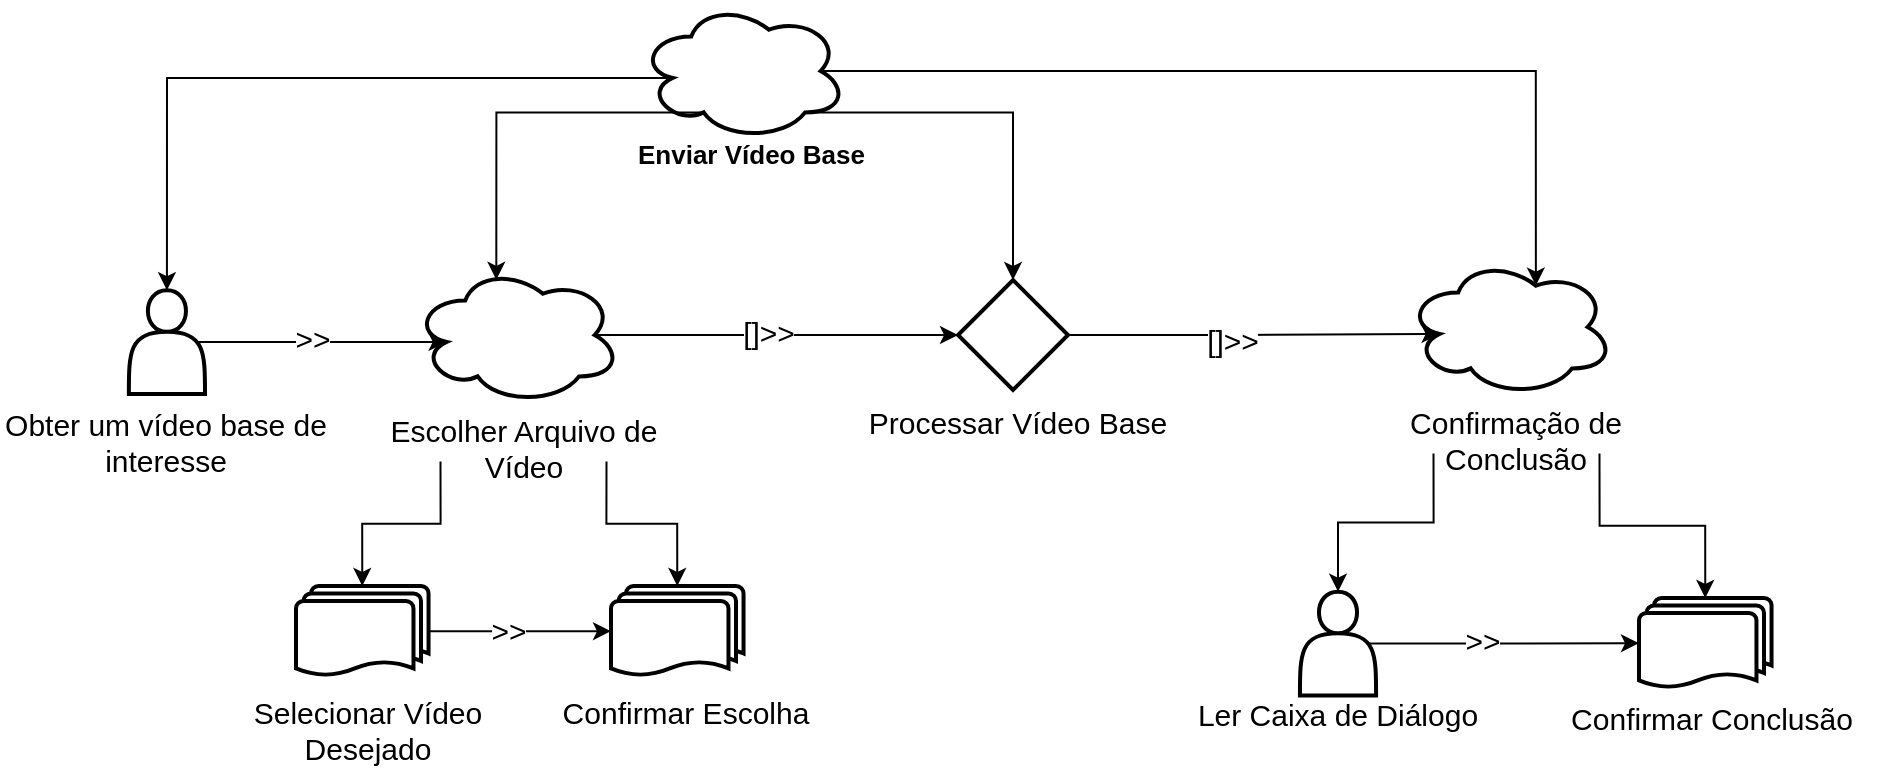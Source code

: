 <mxfile version="28.2.5">
  <diagram id="Il9Fi1deLX2TvpJTLiLy" name="Página-1">
    <mxGraphModel dx="2328" dy="556" grid="0" gridSize="10" guides="1" tooltips="1" connect="1" arrows="1" fold="1" page="0" pageScale="1" pageWidth="827" pageHeight="1169" math="0" shadow="0">
      <root>
        <mxCell id="0" />
        <mxCell id="1" parent="0" />
        <mxCell id="XDs6qOpa_2APzOStyn8Z-67" value="" style="group" parent="1" vertex="1" connectable="0">
          <mxGeometry x="-378.25" y="448" width="166" height="97.73" as="geometry" />
        </mxCell>
        <mxCell id="XDs6qOpa_2APzOStyn8Z-58" value="" style="ellipse;shape=cloud;whiteSpace=wrap;html=1;strokeWidth=2;" parent="XDs6qOpa_2APzOStyn8Z-67" vertex="1">
          <mxGeometry x="28" width="103.5" height="69" as="geometry" />
        </mxCell>
        <mxCell id="XDs6qOpa_2APzOStyn8Z-59" value="&lt;span style=&quot;font-size: 15px;&quot;&gt;Escolher Arquivo de Vídeo&lt;/span&gt;" style="text;whiteSpace=wrap;html=1;labelBackgroundColor=none;align=center;" parent="XDs6qOpa_2APzOStyn8Z-67" vertex="1">
          <mxGeometry y="67.45" width="166" height="30.28" as="geometry" />
        </mxCell>
        <mxCell id="XDs6qOpa_2APzOStyn8Z-68" value="" style="group" parent="1" vertex="1" connectable="0">
          <mxGeometry x="-556.53" y="460.09" width="166" height="82.19" as="geometry" />
        </mxCell>
        <mxCell id="XDs6qOpa_2APzOStyn8Z-55" value="" style="shape=actor;whiteSpace=wrap;html=1;strokeWidth=2;" parent="XDs6qOpa_2APzOStyn8Z-68" vertex="1">
          <mxGeometry x="63.96" width="38.07" height="51.91" as="geometry" />
        </mxCell>
        <mxCell id="XDs6qOpa_2APzOStyn8Z-56" value="&lt;span style=&quot;font-size: 15px;&quot;&gt;Obter um vídeo base de interesse&lt;/span&gt;" style="text;whiteSpace=wrap;html=1;labelBackgroundColor=none;align=center;" parent="XDs6qOpa_2APzOStyn8Z-68" vertex="1">
          <mxGeometry y="51.91" width="166" height="30.28" as="geometry" />
        </mxCell>
        <mxCell id="XDs6qOpa_2APzOStyn8Z-69" value="" style="group" parent="1" vertex="1" connectable="0">
          <mxGeometry x="-305" y="316" width="245" height="92.28" as="geometry" />
        </mxCell>
        <mxCell id="XDs6qOpa_2APzOStyn8Z-49" value="&lt;span style=&quot;color: rgb(0, 0, 0); font-family: Helvetica; font-style: normal; font-variant-ligatures: normal; font-variant-caps: normal; letter-spacing: normal; orphans: 2; text-align: center; text-indent: 0px; text-transform: none; widows: 2; word-spacing: 0px; -webkit-text-stroke-width: 0px; white-space: normal; text-decoration-thickness: initial; text-decoration-style: initial; text-decoration-color: initial; float: none; display: inline !important;&quot;&gt;&lt;font style=&quot;font-size: 13px;&quot;&gt;&lt;b style=&quot;&quot;&gt;Enviar Vídeo Base&lt;/b&gt;&lt;/font&gt;&lt;/span&gt;" style="text;whiteSpace=wrap;html=1;labelBackgroundColor=none;" parent="XDs6qOpa_2APzOStyn8Z-69" vertex="1">
          <mxGeometry x="65" y="62" width="125" height="30.28" as="geometry" />
        </mxCell>
        <mxCell id="XDs6qOpa_2APzOStyn8Z-57" value="" style="ellipse;shape=cloud;whiteSpace=wrap;html=1;strokeWidth=2;" parent="XDs6qOpa_2APzOStyn8Z-69" vertex="1">
          <mxGeometry x="67.75" width="103.5" height="69" as="geometry" />
        </mxCell>
        <mxCell id="XDs6qOpa_2APzOStyn8Z-81" style="edgeStyle=orthogonalEdgeStyle;rounded=0;orthogonalLoop=1;jettySize=auto;html=1;exitX=0.875;exitY=0.5;exitDx=0;exitDy=0;exitPerimeter=0;entryX=0;entryY=0.5;entryDx=0;entryDy=0;" parent="1" source="XDs6qOpa_2APzOStyn8Z-58" target="XDs6qOpa_2APzOStyn8Z-170" edge="1">
          <mxGeometry relative="1" as="geometry">
            <mxPoint x="-40.787" y="481.539" as="targetPoint" />
          </mxGeometry>
        </mxCell>
        <mxCell id="XDs6qOpa_2APzOStyn8Z-117" value="&lt;font style=&quot;font-size: 15px;&quot;&gt;[]&amp;gt;&amp;gt;&lt;/font&gt;" style="edgeLabel;html=1;align=center;verticalAlign=middle;resizable=0;points=[];" parent="XDs6qOpa_2APzOStyn8Z-81" vertex="1" connectable="0">
          <mxGeometry x="-0.051" y="2" relative="1" as="geometry">
            <mxPoint as="offset" />
          </mxGeometry>
        </mxCell>
        <mxCell id="XDs6qOpa_2APzOStyn8Z-84" style="edgeStyle=orthogonalEdgeStyle;rounded=0;orthogonalLoop=1;jettySize=auto;html=1;exitX=0.9;exitY=0.5;exitDx=0;exitDy=0;exitPerimeter=0;entryX=0.16;entryY=0.55;entryDx=0;entryDy=0;entryPerimeter=0;" parent="1" source="XDs6qOpa_2APzOStyn8Z-55" target="XDs6qOpa_2APzOStyn8Z-58" edge="1">
          <mxGeometry relative="1" as="geometry" />
        </mxCell>
        <mxCell id="XDs6qOpa_2APzOStyn8Z-115" value="&amp;gt;&amp;gt;" style="edgeLabel;html=1;align=center;verticalAlign=middle;resizable=0;points=[];fontSize=15;" parent="XDs6qOpa_2APzOStyn8Z-84" vertex="1" connectable="0">
          <mxGeometry x="-0.075" y="2" relative="1" as="geometry">
            <mxPoint as="offset" />
          </mxGeometry>
        </mxCell>
        <mxCell id="XDs6qOpa_2APzOStyn8Z-89" value="" style="group" parent="1" vertex="1" connectable="0">
          <mxGeometry x="216" y="614" width="166" height="75.46" as="geometry" />
        </mxCell>
        <mxCell id="XDs6qOpa_2APzOStyn8Z-90" value="" style="strokeWidth=2;html=1;shape=mxgraph.flowchart.multi-document;whiteSpace=wrap;" parent="XDs6qOpa_2APzOStyn8Z-89" vertex="1">
          <mxGeometry x="46.5" width="66.27" height="45.18" as="geometry" />
        </mxCell>
        <mxCell id="XDs6qOpa_2APzOStyn8Z-91" value="&lt;span style=&quot;font-size: 15px;&quot;&gt;Confirmar Conclusão&lt;/span&gt;" style="text;whiteSpace=wrap;html=1;labelBackgroundColor=none;align=center;" parent="XDs6qOpa_2APzOStyn8Z-89" vertex="1">
          <mxGeometry y="45.18" width="166" height="30.28" as="geometry" />
        </mxCell>
        <mxCell id="XDs6qOpa_2APzOStyn8Z-92" value="" style="group" parent="1" vertex="1" connectable="0">
          <mxGeometry x="29" y="615" width="166" height="72.28" as="geometry" />
        </mxCell>
        <mxCell id="XDs6qOpa_2APzOStyn8Z-94" value="&lt;span style=&quot;font-size: 15px;&quot;&gt;Ler Caixa de Diálogo&lt;/span&gt;" style="text;whiteSpace=wrap;html=1;labelBackgroundColor=none;align=center;" parent="XDs6qOpa_2APzOStyn8Z-92" vertex="1">
          <mxGeometry y="42" width="166" height="30.28" as="geometry" />
        </mxCell>
        <mxCell id="Of0nD8nqhDQsk5s1kzBt-55" value="" style="shape=actor;whiteSpace=wrap;html=1;strokeWidth=2;" vertex="1" parent="XDs6qOpa_2APzOStyn8Z-92">
          <mxGeometry x="63.97" y="-4.18" width="38.07" height="51.91" as="geometry" />
        </mxCell>
        <mxCell id="XDs6qOpa_2APzOStyn8Z-95" value="" style="group" parent="1" vertex="1" connectable="0">
          <mxGeometry x="118.25" y="444" width="166" height="97.73" as="geometry" />
        </mxCell>
        <mxCell id="XDs6qOpa_2APzOStyn8Z-96" value="" style="ellipse;shape=cloud;whiteSpace=wrap;html=1;strokeWidth=2;" parent="XDs6qOpa_2APzOStyn8Z-95" vertex="1">
          <mxGeometry x="28" width="103.5" height="69" as="geometry" />
        </mxCell>
        <mxCell id="XDs6qOpa_2APzOStyn8Z-97" value="&lt;span style=&quot;font-size: 15px;&quot;&gt;Confirmação de Conclusão&lt;/span&gt;" style="text;whiteSpace=wrap;html=1;labelBackgroundColor=none;align=center;" parent="XDs6qOpa_2APzOStyn8Z-95" vertex="1">
          <mxGeometry y="67.45" width="166" height="30.28" as="geometry" />
        </mxCell>
        <mxCell id="XDs6qOpa_2APzOStyn8Z-98" style="edgeStyle=orthogonalEdgeStyle;rounded=0;orthogonalLoop=1;jettySize=auto;html=1;exitX=0.75;exitY=1;exitDx=0;exitDy=0;entryX=0.5;entryY=0;entryDx=0;entryDy=0;entryPerimeter=0;" parent="1" source="XDs6qOpa_2APzOStyn8Z-97" target="XDs6qOpa_2APzOStyn8Z-90" edge="1">
          <mxGeometry relative="1" as="geometry" />
        </mxCell>
        <mxCell id="XDs6qOpa_2APzOStyn8Z-99" style="edgeStyle=orthogonalEdgeStyle;rounded=0;orthogonalLoop=1;jettySize=auto;html=1;exitX=0.25;exitY=1;exitDx=0;exitDy=0;entryX=0.5;entryY=0;entryDx=0;entryDy=0;" parent="1" source="XDs6qOpa_2APzOStyn8Z-97" target="Of0nD8nqhDQsk5s1kzBt-55" edge="1">
          <mxGeometry relative="1" as="geometry">
            <mxPoint x="111.495" y="604.18" as="targetPoint" />
          </mxGeometry>
        </mxCell>
        <mxCell id="XDs6qOpa_2APzOStyn8Z-106" style="edgeStyle=orthogonalEdgeStyle;rounded=0;orthogonalLoop=1;jettySize=auto;html=1;exitX=0.31;exitY=0.8;exitDx=0;exitDy=0;exitPerimeter=0;entryX=0.4;entryY=0.1;entryDx=0;entryDy=0;entryPerimeter=0;" parent="1" source="XDs6qOpa_2APzOStyn8Z-57" target="XDs6qOpa_2APzOStyn8Z-58" edge="1">
          <mxGeometry relative="1" as="geometry" />
        </mxCell>
        <mxCell id="XDs6qOpa_2APzOStyn8Z-110" style="edgeStyle=orthogonalEdgeStyle;rounded=0;orthogonalLoop=1;jettySize=auto;html=1;exitX=0.16;exitY=0.55;exitDx=0;exitDy=0;exitPerimeter=0;entryX=0.5;entryY=0;entryDx=0;entryDy=0;" parent="1" source="XDs6qOpa_2APzOStyn8Z-57" target="XDs6qOpa_2APzOStyn8Z-55" edge="1">
          <mxGeometry relative="1" as="geometry" />
        </mxCell>
        <mxCell id="XDs6qOpa_2APzOStyn8Z-111" style="edgeStyle=orthogonalEdgeStyle;rounded=0;orthogonalLoop=1;jettySize=auto;html=1;exitX=0.875;exitY=0.5;exitDx=0;exitDy=0;exitPerimeter=0;entryX=0.625;entryY=0.2;entryDx=0;entryDy=0;entryPerimeter=0;" parent="1" source="XDs6qOpa_2APzOStyn8Z-57" target="XDs6qOpa_2APzOStyn8Z-96" edge="1">
          <mxGeometry relative="1" as="geometry" />
        </mxCell>
        <mxCell id="XDs6qOpa_2APzOStyn8Z-156" style="edgeStyle=orthogonalEdgeStyle;rounded=0;orthogonalLoop=1;jettySize=auto;html=1;exitX=0.8;exitY=0.8;exitDx=0;exitDy=0;exitPerimeter=0;entryX=0.5;entryY=0;entryDx=0;entryDy=0;" parent="1" source="XDs6qOpa_2APzOStyn8Z-57" target="XDs6qOpa_2APzOStyn8Z-170" edge="1">
          <mxGeometry relative="1" as="geometry">
            <mxPoint x="-11.6" y="444.9" as="targetPoint" />
          </mxGeometry>
        </mxCell>
        <mxCell id="XDs6qOpa_2APzOStyn8Z-172" style="edgeStyle=orthogonalEdgeStyle;rounded=0;orthogonalLoop=1;jettySize=auto;html=1;exitX=1;exitY=0.5;exitDx=0;exitDy=0;entryX=0.16;entryY=0.55;entryDx=0;entryDy=0;entryPerimeter=0;" parent="1" source="XDs6qOpa_2APzOStyn8Z-170" target="XDs6qOpa_2APzOStyn8Z-96" edge="1">
          <mxGeometry relative="1" as="geometry" />
        </mxCell>
        <mxCell id="XDs6qOpa_2APzOStyn8Z-173" value="&lt;font style=&quot;font-size: 15px;&quot;&gt;[]&amp;gt;&amp;gt;&lt;/font&gt;" style="edgeLabel;html=1;align=center;verticalAlign=middle;resizable=0;points=[];" parent="XDs6qOpa_2APzOStyn8Z-172" vertex="1" connectable="0">
          <mxGeometry x="-0.117" y="-1" relative="1" as="geometry">
            <mxPoint x="-1" y="1" as="offset" />
          </mxGeometry>
        </mxCell>
        <mxCell id="Of0nD8nqhDQsk5s1kzBt-41" value="" style="strokeWidth=2;html=1;shape=mxgraph.flowchart.multi-document;whiteSpace=wrap;" vertex="1" parent="1">
          <mxGeometry x="-251.5" y="608" width="66.27" height="45.18" as="geometry" />
        </mxCell>
        <mxCell id="Of0nD8nqhDQsk5s1kzBt-42" style="edgeStyle=orthogonalEdgeStyle;rounded=0;orthogonalLoop=1;jettySize=auto;html=1;exitX=1;exitY=0.5;exitDx=0;exitDy=0;exitPerimeter=0;entryX=0;entryY=0.5;entryDx=0;entryDy=0;entryPerimeter=0;" edge="1" parent="1" source="Of0nD8nqhDQsk5s1kzBt-47" target="Of0nD8nqhDQsk5s1kzBt-41">
          <mxGeometry relative="1" as="geometry">
            <mxPoint x="-261.86" y="624" as="targetPoint" />
          </mxGeometry>
        </mxCell>
        <mxCell id="Of0nD8nqhDQsk5s1kzBt-43" value="&lt;span style=&quot;font-size: 15px;&quot;&gt;&amp;gt;&amp;gt;&lt;/span&gt;" style="edgeLabel;html=1;align=center;verticalAlign=middle;resizable=0;points=[];" vertex="1" connectable="0" parent="Of0nD8nqhDQsk5s1kzBt-42">
          <mxGeometry x="-0.147" y="1" relative="1" as="geometry">
            <mxPoint as="offset" />
          </mxGeometry>
        </mxCell>
        <mxCell id="Of0nD8nqhDQsk5s1kzBt-44" style="edgeStyle=orthogonalEdgeStyle;rounded=0;orthogonalLoop=1;jettySize=auto;html=1;exitX=0.75;exitY=1;exitDx=0;exitDy=0;entryX=0.5;entryY=0;entryDx=0;entryDy=0;entryPerimeter=0;" edge="1" parent="1" target="Of0nD8nqhDQsk5s1kzBt-41" source="XDs6qOpa_2APzOStyn8Z-59">
          <mxGeometry relative="1" as="geometry">
            <mxPoint x="-263" y="551" as="sourcePoint" />
          </mxGeometry>
        </mxCell>
        <mxCell id="Of0nD8nqhDQsk5s1kzBt-45" style="edgeStyle=orthogonalEdgeStyle;rounded=0;orthogonalLoop=1;jettySize=auto;html=1;exitX=0.25;exitY=1;exitDx=0;exitDy=0;entryX=0.5;entryY=0;entryDx=0;entryDy=0;entryPerimeter=0;" edge="1" parent="1" target="Of0nD8nqhDQsk5s1kzBt-47" source="XDs6qOpa_2APzOStyn8Z-59">
          <mxGeometry relative="1" as="geometry">
            <mxPoint x="-347" y="551" as="sourcePoint" />
          </mxGeometry>
        </mxCell>
        <mxCell id="Of0nD8nqhDQsk5s1kzBt-46" value="" style="group" vertex="1" connectable="0" parent="1">
          <mxGeometry x="-456" y="608" width="166" height="78.28" as="geometry" />
        </mxCell>
        <mxCell id="Of0nD8nqhDQsk5s1kzBt-47" value="" style="strokeWidth=2;html=1;shape=mxgraph.flowchart.multi-document;whiteSpace=wrap;" vertex="1" parent="Of0nD8nqhDQsk5s1kzBt-46">
          <mxGeometry x="47" width="66.27" height="45.18" as="geometry" />
        </mxCell>
        <mxCell id="Of0nD8nqhDQsk5s1kzBt-48" value="&lt;span style=&quot;font-size: 15px;&quot;&gt;Selecionar Vídeo Desejado&lt;/span&gt;" style="text;whiteSpace=wrap;html=1;labelBackgroundColor=none;align=center;" vertex="1" parent="Of0nD8nqhDQsk5s1kzBt-46">
          <mxGeometry y="48" width="166" height="30.28" as="geometry" />
        </mxCell>
        <mxCell id="Of0nD8nqhDQsk5s1kzBt-53" value="&lt;span style=&quot;font-size: 15px;&quot;&gt;Confirmar Escolha&lt;/span&gt;" style="text;whiteSpace=wrap;html=1;labelBackgroundColor=none;align=center;" vertex="1" parent="1">
          <mxGeometry x="-297" y="656" width="166" height="30.28" as="geometry" />
        </mxCell>
        <mxCell id="Of0nD8nqhDQsk5s1kzBt-54" value="" style="group" vertex="1" connectable="0" parent="1">
          <mxGeometry x="-131" y="455" width="166" height="86.73" as="geometry" />
        </mxCell>
        <mxCell id="XDs6qOpa_2APzOStyn8Z-170" value="" style="rhombus;whiteSpace=wrap;html=1;strokeWidth=2;" parent="Of0nD8nqhDQsk5s1kzBt-54" vertex="1">
          <mxGeometry x="53" width="55" height="55" as="geometry" />
        </mxCell>
        <mxCell id="XDs6qOpa_2APzOStyn8Z-174" value="&lt;span style=&quot;font-size: 15px;&quot;&gt;Processar Vídeo Base&lt;/span&gt;" style="text;whiteSpace=wrap;html=1;labelBackgroundColor=none;align=center;" parent="Of0nD8nqhDQsk5s1kzBt-54" vertex="1">
          <mxGeometry y="56.45" width="166" height="30.28" as="geometry" />
        </mxCell>
        <mxCell id="XDs6qOpa_2APzOStyn8Z-105" style="edgeStyle=orthogonalEdgeStyle;rounded=0;orthogonalLoop=1;jettySize=auto;html=1;entryX=0;entryY=0.5;entryDx=0;entryDy=0;entryPerimeter=0;exitX=0.9;exitY=0.5;exitDx=0;exitDy=0;exitPerimeter=0;" parent="1" source="Of0nD8nqhDQsk5s1kzBt-55" edge="1" target="XDs6qOpa_2APzOStyn8Z-90">
          <mxGeometry relative="1" as="geometry">
            <mxPoint x="145.13" y="637.59" as="sourcePoint" />
            <mxPoint x="261.13" y="637.45" as="targetPoint" />
          </mxGeometry>
        </mxCell>
        <mxCell id="XDs6qOpa_2APzOStyn8Z-120" value="&lt;span style=&quot;font-size: 15px;&quot;&gt;&amp;gt;&amp;gt;&lt;/span&gt;" style="edgeLabel;html=1;align=center;verticalAlign=middle;resizable=0;points=[];" parent="XDs6qOpa_2APzOStyn8Z-105" vertex="1" connectable="0">
          <mxGeometry x="-0.163" y="2" relative="1" as="geometry">
            <mxPoint as="offset" />
          </mxGeometry>
        </mxCell>
      </root>
    </mxGraphModel>
  </diagram>
</mxfile>
